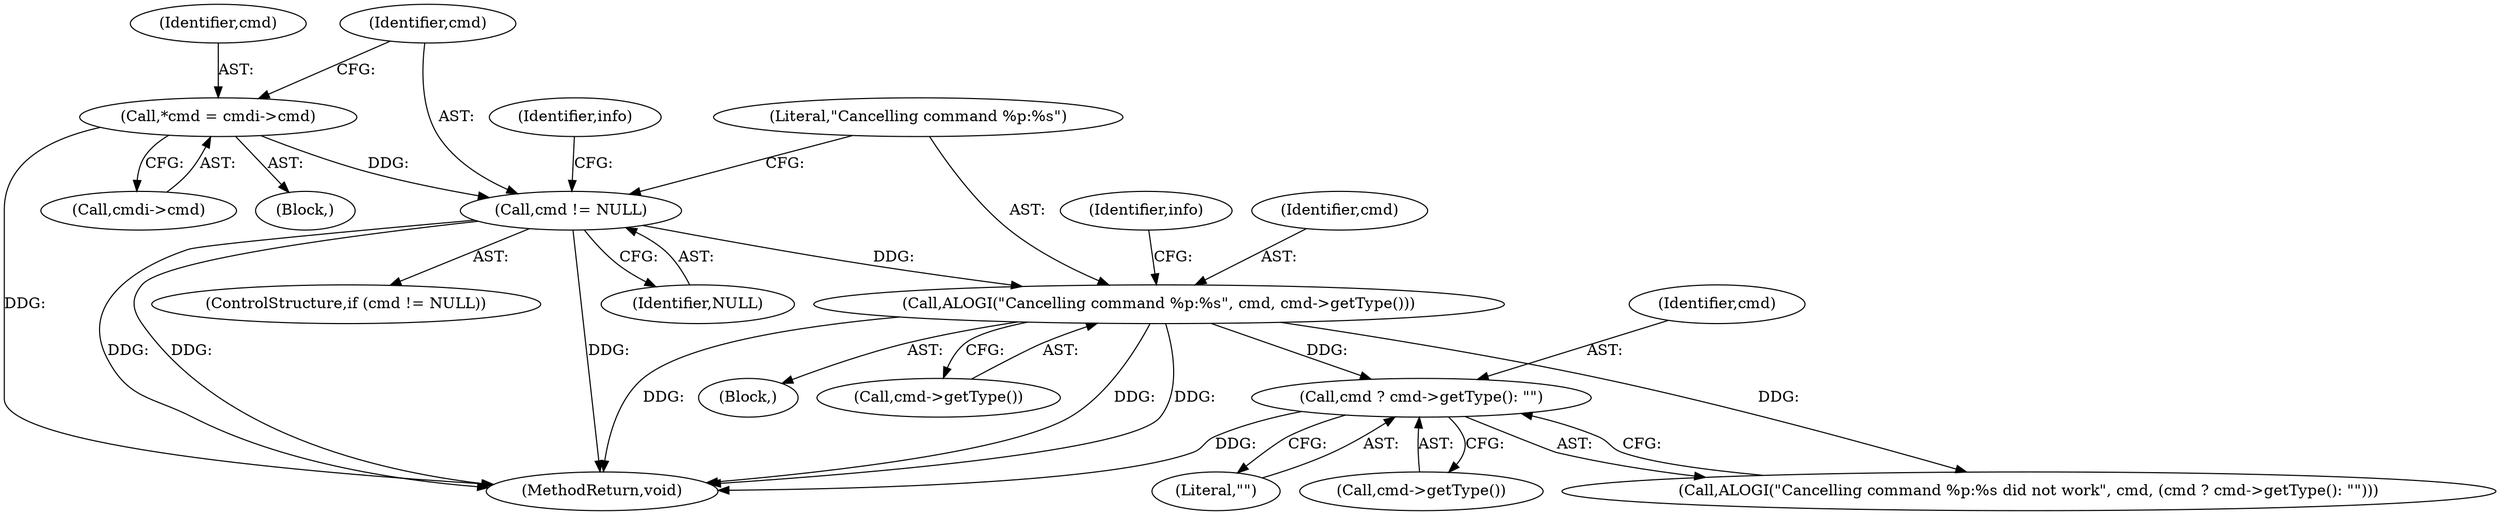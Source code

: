 digraph "0_Android_2c5a4fac8bc8198f6a2635ede776f8de40a0c3e1@pointer" {
"1000278" [label="(Call,cmd ? cmd->getType(): \"\")"];
"1000253" [label="(Call,ALOGI(\"Cancelling command %p:%s\", cmd, cmd->getType()))"];
"1000249" [label="(Call,cmd != NULL)"];
"1000243" [label="(Call,*cmd = cmdi->cmd)"];
"1000275" [label="(Call,ALOGI(\"Cancelling command %p:%s did not work\", cmd, (cmd ? cmd->getType(): \"\")))"];
"1000260" [label="(Identifier,info)"];
"1000243" [label="(Call,*cmd = cmdi->cmd)"];
"1000245" [label="(Call,cmdi->cmd)"];
"1000278" [label="(Call,cmd ? cmd->getType(): \"\")"];
"1000251" [label="(Identifier,NULL)"];
"1000255" [label="(Identifier,cmd)"];
"1000248" [label="(ControlStructure,if (cmd != NULL))"];
"1000281" [label="(Literal,\"\")"];
"1000280" [label="(Call,cmd->getType())"];
"1000252" [label="(Block,)"];
"1000249" [label="(Call,cmd != NULL)"];
"1000253" [label="(Call,ALOGI(\"Cancelling command %p:%s\", cmd, cmd->getType()))"];
"1000256" [label="(Call,cmd->getType())"];
"1000279" [label="(Identifier,cmd)"];
"1000226" [label="(Block,)"];
"1000254" [label="(Literal,\"Cancelling command %p:%s\")"];
"1000250" [label="(Identifier,cmd)"];
"1000244" [label="(Identifier,cmd)"];
"1000223" [label="(Identifier,info)"];
"1000325" [label="(MethodReturn,void)"];
"1000278" -> "1000275"  [label="AST: "];
"1000278" -> "1000280"  [label="CFG: "];
"1000278" -> "1000281"  [label="CFG: "];
"1000279" -> "1000278"  [label="AST: "];
"1000280" -> "1000278"  [label="AST: "];
"1000281" -> "1000278"  [label="AST: "];
"1000275" -> "1000278"  [label="CFG: "];
"1000278" -> "1000325"  [label="DDG: "];
"1000253" -> "1000278"  [label="DDG: "];
"1000253" -> "1000252"  [label="AST: "];
"1000253" -> "1000256"  [label="CFG: "];
"1000254" -> "1000253"  [label="AST: "];
"1000255" -> "1000253"  [label="AST: "];
"1000256" -> "1000253"  [label="AST: "];
"1000260" -> "1000253"  [label="CFG: "];
"1000253" -> "1000325"  [label="DDG: "];
"1000253" -> "1000325"  [label="DDG: "];
"1000253" -> "1000325"  [label="DDG: "];
"1000249" -> "1000253"  [label="DDG: "];
"1000253" -> "1000275"  [label="DDG: "];
"1000249" -> "1000248"  [label="AST: "];
"1000249" -> "1000251"  [label="CFG: "];
"1000250" -> "1000249"  [label="AST: "];
"1000251" -> "1000249"  [label="AST: "];
"1000223" -> "1000249"  [label="CFG: "];
"1000254" -> "1000249"  [label="CFG: "];
"1000249" -> "1000325"  [label="DDG: "];
"1000249" -> "1000325"  [label="DDG: "];
"1000249" -> "1000325"  [label="DDG: "];
"1000243" -> "1000249"  [label="DDG: "];
"1000243" -> "1000226"  [label="AST: "];
"1000243" -> "1000245"  [label="CFG: "];
"1000244" -> "1000243"  [label="AST: "];
"1000245" -> "1000243"  [label="AST: "];
"1000250" -> "1000243"  [label="CFG: "];
"1000243" -> "1000325"  [label="DDG: "];
}

